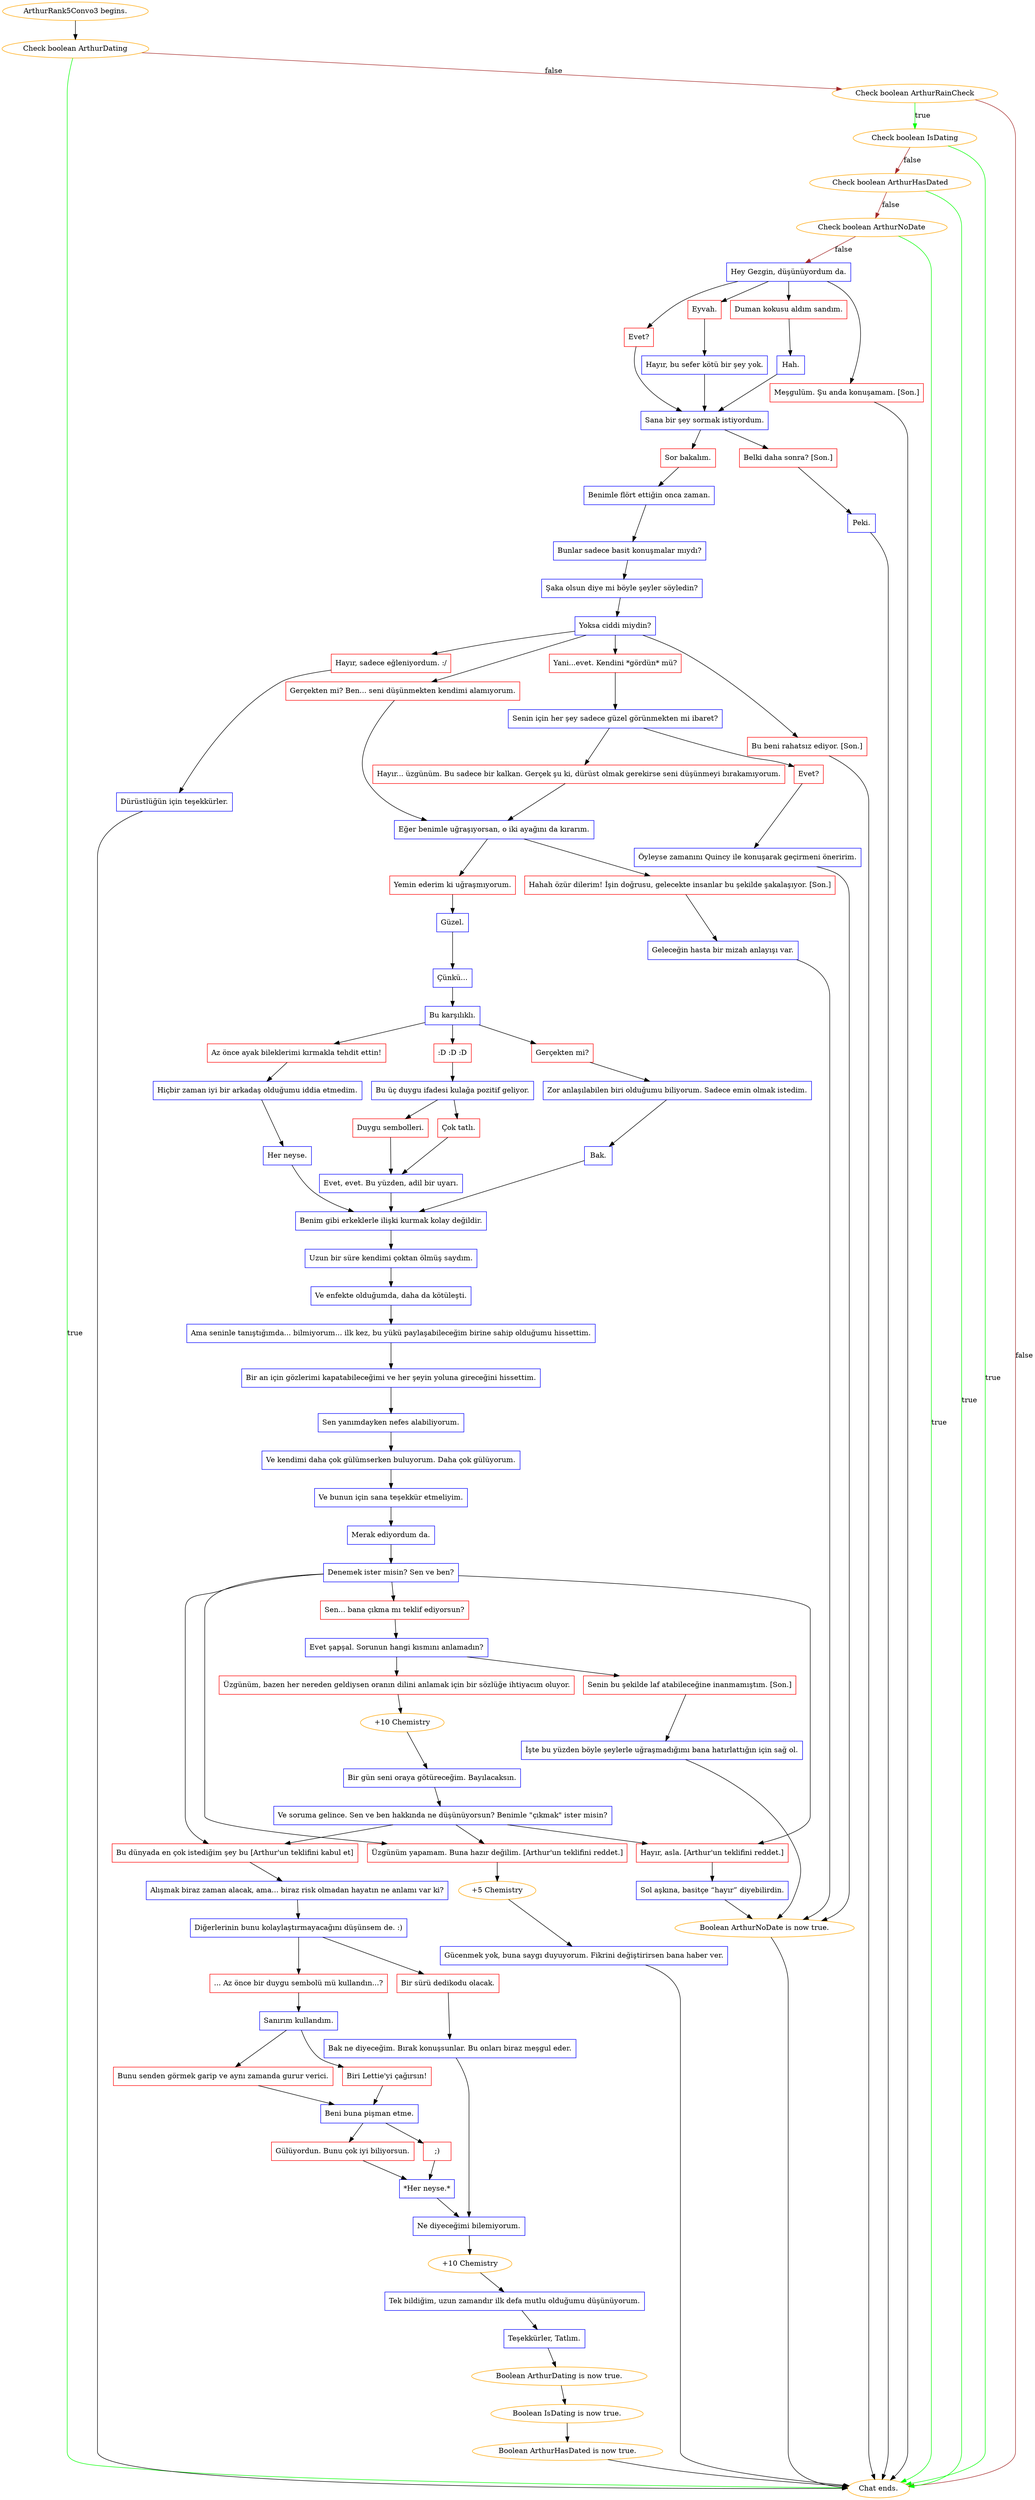 digraph {
	"ArthurRank5Convo3 begins." [color=orange];
		"ArthurRank5Convo3 begins." -> j2307772633;
	j2307772633 [label="Check boolean ArthurDating",color=orange];
		j2307772633 -> "Chat ends." [label=true,color=green];
		j2307772633 -> j1464481321 [label=false,color=brown];
	"Chat ends." [color=orange];
	j1464481321 [label="Check boolean ArthurRainCheck",color=orange];
		j1464481321 -> j586045322 [label=true,color=green];
		j1464481321 -> "Chat ends." [label=false,color=brown];
	j586045322 [label="Check boolean IsDating",color=orange];
		j586045322 -> "Chat ends." [label=true,color=green];
		j586045322 -> j2297267240 [label=false,color=brown];
	j2297267240 [label="Check boolean ArthurHasDated",color=orange];
		j2297267240 -> "Chat ends." [label=true,color=green];
		j2297267240 -> j3370241513 [label=false,color=brown];
	j3370241513 [label="Check boolean ArthurNoDate",color=orange];
		j3370241513 -> "Chat ends." [label=true,color=green];
		j3370241513 -> j1619920200 [label=false,color=brown];
	j1619920200 [label="Hey Gezgin, düşünüyordum da.",shape=box,color=blue];
		j1619920200 -> j25294147;
		j1619920200 -> j2783825247;
		j1619920200 -> j3877632201;
		j1619920200 -> j2383501180;
	j25294147 [label="Evet?",shape=box,color=red];
		j25294147 -> j3469015177;
	j2783825247 [label="Eyvah.",shape=box,color=red];
		j2783825247 -> j2778002202;
	j3877632201 [label="Duman kokusu aldım sandım.",shape=box,color=red];
		j3877632201 -> j2202372011;
	j2383501180 [label="Meşgulüm. Şu anda konuşamam. [Son.]",shape=box,color=red];
		j2383501180 -> "Chat ends.";
	j3469015177 [label="Sana bir şey sormak istiyordum.",shape=box,color=blue];
		j3469015177 -> j1850461132;
		j3469015177 -> j3224365702;
	j2778002202 [label="Hayır, bu sefer kötü bir şey yok.",shape=box,color=blue];
		j2778002202 -> j3469015177;
	j2202372011 [label="Hah.",shape=box,color=blue];
		j2202372011 -> j3469015177;
	j1850461132 [label="Sor bakalım.",shape=box,color=red];
		j1850461132 -> j3135035282;
	j3224365702 [label="Belki daha sonra? [Son.]",shape=box,color=red];
		j3224365702 -> j2128232653;
	j3135035282 [label="Benimle flört ettiğin onca zaman.",shape=box,color=blue];
		j3135035282 -> j1170649551;
	j2128232653 [label="Peki.",shape=box,color=blue];
		j2128232653 -> "Chat ends.";
	j1170649551 [label="Bunlar sadece basit konuşmalar mıydı?",shape=box,color=blue];
		j1170649551 -> j2477762258;
	j2477762258 [label="Şaka olsun diye mi böyle şeyler söyledin?",shape=box,color=blue];
		j2477762258 -> j1102846922;
	j1102846922 [label="Yoksa ciddi miydin?",shape=box,color=blue];
		j1102846922 -> j1156781016;
		j1102846922 -> j1523980377;
		j1102846922 -> j3345871183;
		j1102846922 -> j3672981731;
	j1156781016 [label="Hayır, sadece eğleniyordum. :/",shape=box,color=red];
		j1156781016 -> j764097764;
	j1523980377 [label="Yani...evet. Kendini *gördün* mü?",shape=box,color=red];
		j1523980377 -> j1657190586;
	j3345871183 [label="Gerçekten mi? Ben... seni düşünmekten kendimi alamıyorum.",shape=box,color=red];
		j3345871183 -> j2449342201;
	j3672981731 [label="Bu beni rahatsız ediyor. [Son.]",shape=box,color=red];
		j3672981731 -> "Chat ends.";
	j764097764 [label="Dürüstlüğün için teşekkürler.",shape=box,color=blue];
		j764097764 -> "Chat ends.";
	j1657190586 [label="Senin için her şey sadece güzel görünmekten mi ibaret?",shape=box,color=blue];
		j1657190586 -> j1539487854;
		j1657190586 -> j1119249699;
	j2449342201 [label="Eğer benimle uğraşıyorsan, o iki ayağını da kırarım.",shape=box,color=blue];
		j2449342201 -> j4047831061;
		j2449342201 -> j3573456158;
	j1539487854 [label="Evet?",shape=box,color=red];
		j1539487854 -> j2291465536;
	j1119249699 [label="Hayır... üzgünüm. Bu sadece bir kalkan. Gerçek şu ki, dürüst olmak gerekirse seni düşünmeyi bırakamıyorum.",shape=box,color=red];
		j1119249699 -> j2449342201;
	j4047831061 [label="Yemin ederim ki uğraşmıyorum.",shape=box,color=red];
		j4047831061 -> j66399767;
	j3573456158 [label="Hahah özür dilerim! İşin doğrusu, gelecekte insanlar bu şekilde şakalaşıyor. [Son.]",shape=box,color=red];
		j3573456158 -> j1948536070;
	j2291465536 [label="Öyleyse zamanını Quincy ile konuşarak geçirmeni öneririm.",shape=box,color=blue];
		j2291465536 -> j2533691464;
	j66399767 [label="Güzel.",shape=box,color=blue];
		j66399767 -> j2766867306;
	j1948536070 [label="Geleceğin hasta bir mizah anlayışı var.",shape=box,color=blue];
		j1948536070 -> j2533691464;
	j2533691464 [label="Boolean ArthurNoDate is now true.",color=orange];
		j2533691464 -> "Chat ends.";
	j2766867306 [label="Çünkü...",shape=box,color=blue];
		j2766867306 -> j2305551028;
	j2305551028 [label="Bu karşılıklı.",shape=box,color=blue];
		j2305551028 -> j3809171509;
		j2305551028 -> j3016460844;
		j2305551028 -> j2956965081;
	j3809171509 [label="Gerçekten mi?",shape=box,color=red];
		j3809171509 -> j3678202232;
	j3016460844 [label=":D :D :D",shape=box,color=red];
		j3016460844 -> j1220671307;
	j2956965081 [label="Az önce ayak bileklerimi kırmakla tehdit ettin!",shape=box,color=red];
		j2956965081 -> j3526388171;
	j3678202232 [label="Zor anlaşılabilen biri olduğumu biliyorum. Sadece emin olmak istedim.",shape=box,color=blue];
		j3678202232 -> j4196612320;
	j1220671307 [label="Bu üç duygu ifadesi kulağa pozitif geliyor.",shape=box,color=blue];
		j1220671307 -> j2855359387;
		j1220671307 -> j1138816885;
	j3526388171 [label="Hiçbir zaman iyi bir arkadaş olduğumu iddia etmedim.",shape=box,color=blue];
		j3526388171 -> j2681197591;
	j4196612320 [label="Bak.",shape=box,color=blue];
		j4196612320 -> j1667056376;
	j2855359387 [label="Duygu sembolleri.",shape=box,color=red];
		j2855359387 -> j2609829068;
	j1138816885 [label="Çok tatlı.",shape=box,color=red];
		j1138816885 -> j2609829068;
	j2681197591 [label="Her neyse.",shape=box,color=blue];
		j2681197591 -> j1667056376;
	j1667056376 [label="Benim gibi erkeklerle ilişki kurmak kolay değildir.",shape=box,color=blue];
		j1667056376 -> j4048644610;
	j2609829068 [label="Evet, evet. Bu yüzden, adil bir uyarı.",shape=box,color=blue];
		j2609829068 -> j1667056376;
	j4048644610 [label="Uzun bir süre kendimi çoktan ölmüş saydım.",shape=box,color=blue];
		j4048644610 -> j1839811892;
	j1839811892 [label="Ve enfekte olduğumda, daha da kötüleşti.",shape=box,color=blue];
		j1839811892 -> j1553552552;
	j1553552552 [label="Ama seninle tanıştığımda... bilmiyorum... ilk kez, bu yükü paylaşabileceğim birine sahip olduğumu hissettim.",shape=box,color=blue];
		j1553552552 -> j2534009618;
	j2534009618 [label="Bir an için gözlerimi kapatabileceğimi ve her şeyin yoluna gireceğini hissettim.",shape=box,color=blue];
		j2534009618 -> j3376249292;
	j3376249292 [label="Sen yanımdayken nefes alabiliyorum.",shape=box,color=blue];
		j3376249292 -> j269620928;
	j269620928 [label="Ve kendimi daha çok gülümserken buluyorum. Daha çok gülüyorum.",shape=box,color=blue];
		j269620928 -> j2559540320;
	j2559540320 [label="Ve bunun için sana teşekkür etmeliyim.",shape=box,color=blue];
		j2559540320 -> j1430850165;
	j1430850165 [label="Merak ediyordum da.",shape=box,color=blue];
		j1430850165 -> j2080088843;
	j2080088843 [label="Denemek ister misin? Sen ve ben?",shape=box,color=blue];
		j2080088843 -> j1903185225;
		j2080088843 -> j3176388430;
		j2080088843 -> j2368278791;
		j2080088843 -> j2284343482;
	j1903185225 [label="Sen... bana çıkma mı teklif ediyorsun?",shape=box,color=red];
		j1903185225 -> j3901971226;
	j3176388430 [label="Bu dünyada en çok istediğim şey bu [Arthur'un teklifini kabul et]",shape=box,color=red];
		j3176388430 -> j4223959886;
	j2368278791 [label="Üzgünüm yapamam. Buna hazır değilim. [Arthur'un teklifini reddet.]",shape=box,color=red];
		j2368278791 -> j3469549477;
	j2284343482 [label="Hayır, asla. [Arthur'un teklifini reddet.]",shape=box,color=red];
		j2284343482 -> j371806715;
	j3901971226 [label="Evet şapşal. Sorunun hangi kısmını anlamadın?",shape=box,color=blue];
		j3901971226 -> j1290062171;
		j3901971226 -> j852985624;
	j4223959886 [label="Alışmak biraz zaman alacak, ama... biraz risk olmadan hayatın ne anlamı var ki?",shape=box,color=blue];
		j4223959886 -> j3487517638;
	j3469549477 [label="+5 Chemistry",color=orange];
		j3469549477 -> j1753813706;
	j371806715 [label="Sol aşkına, basitçe “hayır” diyebilirdin.",shape=box,color=blue];
		j371806715 -> j2533691464;
	j1290062171 [label="Üzgünüm, bazen her nereden geldiysen oranın dilini anlamak için bir sözlüğe ihtiyacım oluyor.",shape=box,color=red];
		j1290062171 -> j1646140449;
	j852985624 [label="Senin bu şekilde laf atabileceğine inanmamıştım. [Son.]",shape=box,color=red];
		j852985624 -> j1632762521;
	j3487517638 [label="Diğerlerinin bunu kolaylaştırmayacağını düşünsem de. :)",shape=box,color=blue];
		j3487517638 -> j3526055961;
		j3487517638 -> j3478120907;
	j1753813706 [label="Gücenmek yok, buna saygı duyuyorum. Fikrini değiştirirsen bana haber ver.",shape=box,color=blue];
		j1753813706 -> "Chat ends.";
	j1646140449 [label="+10 Chemistry",color=orange];
		j1646140449 -> j2323433918;
	j1632762521 [label="İşte bu yüzden böyle şeylerle uğraşmadığımı bana hatırlattığın için sağ ol.",shape=box,color=blue];
		j1632762521 -> j2533691464;
	j3526055961 [label="Bir sürü dedikodu olacak.",shape=box,color=red];
		j3526055961 -> j2548254936;
	j3478120907 [label="... Az önce bir duygu sembolü mü kullandın...?",shape=box,color=red];
		j3478120907 -> j3122502042;
	j2323433918 [label="Bir gün seni oraya götüreceğim. Bayılacaksın.",shape=box,color=blue];
		j2323433918 -> j1053823368;
	j2548254936 [label="Bak ne diyeceğim. Bırak konuşsunlar. Bu onları biraz meşgul eder.",shape=box,color=blue];
		j2548254936 -> j465084406;
	j3122502042 [label="Sanırım kullandım.",shape=box,color=blue];
		j3122502042 -> j1937247082;
		j3122502042 -> j425054388;
	j1053823368 [label="Ve soruma gelince. Sen ve ben hakkında ne düşünüyorsun? Benimle \"çıkmak\" ister misin?",shape=box,color=blue];
		j1053823368 -> j3176388430;
		j1053823368 -> j2368278791;
		j1053823368 -> j2284343482;
	j465084406 [label="Ne diyeceğimi bilemiyorum.",shape=box,color=blue];
		j465084406 -> j2113382331;
	j1937247082 [label="Bunu senden görmek garip ve aynı zamanda gurur verici.",shape=box,color=red];
		j1937247082 -> j2050345953;
	j425054388 [label="Biri Lettie'yi çağırsın!",shape=box,color=red];
		j425054388 -> j2050345953;
	j2113382331 [label="+10 Chemistry",color=orange];
		j2113382331 -> j3064676360;
	j2050345953 [label="Beni buna pişman etme.",shape=box,color=blue];
		j2050345953 -> j294345204;
		j2050345953 -> j481993231;
	j3064676360 [label="Tek bildiğim, uzun zamandır ilk defa mutlu olduğumu düşünüyorum.",shape=box,color=blue];
		j3064676360 -> j518813984;
	j294345204 [label="Gülüyordun. Bunu çok iyi biliyorsun.",shape=box,color=red];
		j294345204 -> j2393781889;
	j481993231 [label=";)",shape=box,color=red];
		j481993231 -> j2393781889;
	j518813984 [label="Teşekkürler, Tatlım.",shape=box,color=blue];
		j518813984 -> j3371696257;
	j2393781889 [label="*Her neyse.*",shape=box,color=blue];
		j2393781889 -> j465084406;
	j3371696257 [label="Boolean ArthurDating is now true.",color=orange];
		j3371696257 -> j3139269659;
	j3139269659 [label="Boolean IsDating is now true.",color=orange];
		j3139269659 -> j3103123730;
	j3103123730 [label="Boolean ArthurHasDated is now true.",color=orange];
		j3103123730 -> "Chat ends.";
}